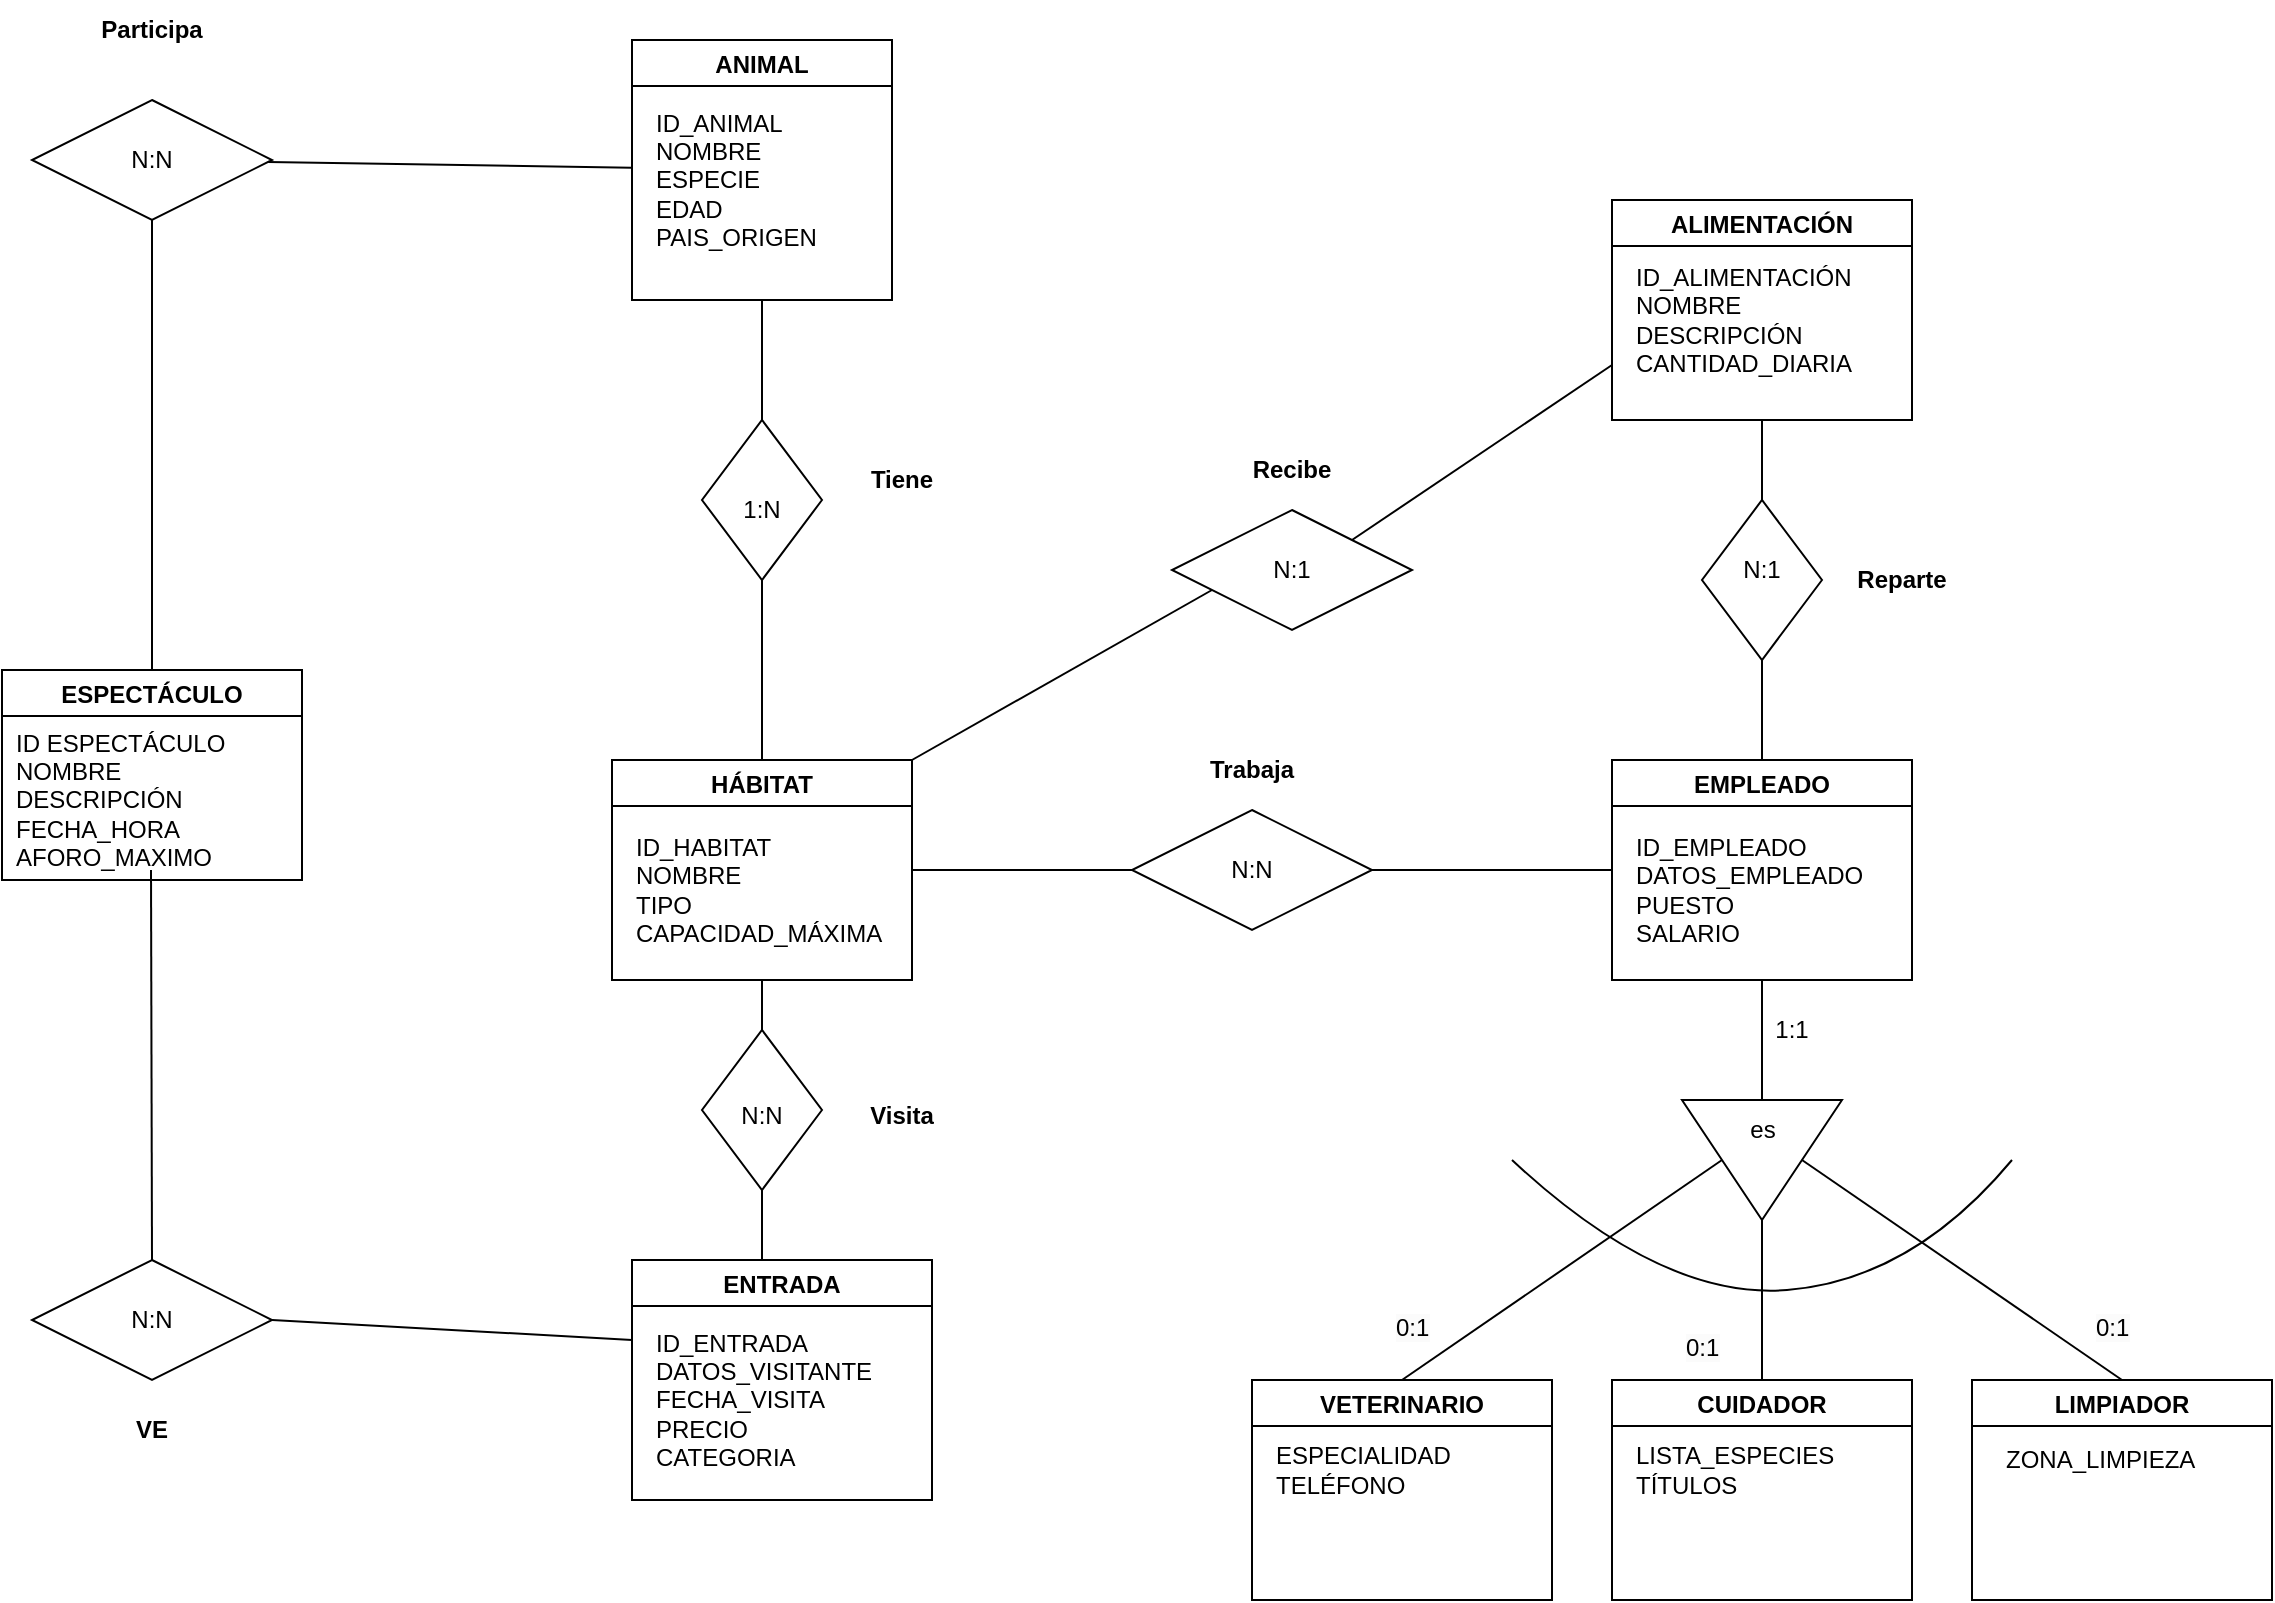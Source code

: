 <mxfile version="15.4.0" type="device"><diagram id="C5RBs43oDa-KdzZeNtuy" name="Page-1"><mxGraphModel dx="1679" dy="494" grid="1" gridSize="10" guides="1" tooltips="1" connect="1" arrows="1" fold="1" page="1" pageScale="1" pageWidth="827" pageHeight="1169" math="0" shadow="0"><root><mxCell id="WIyWlLk6GJQsqaUBKTNV-0"/><mxCell id="WIyWlLk6GJQsqaUBKTNV-1" parent="WIyWlLk6GJQsqaUBKTNV-0"/><mxCell id="YxoIRfYuSTvwmyHmI72a-3" value="ANIMAL" style="swimlane;" parent="WIyWlLk6GJQsqaUBKTNV-1" vertex="1"><mxGeometry x="170" y="120" width="130" height="130" as="geometry"><mxRectangle x="60" y="50" width="70" height="23" as="alternateBounds"/></mxGeometry></mxCell><mxCell id="YxoIRfYuSTvwmyHmI72a-7" value="ID_ANIMAL&lt;br&gt;NOMBRE&lt;br&gt;ESPECIE&lt;br&gt;EDAD&lt;br&gt;PAIS_ORIGEN" style="text;html=1;align=left;verticalAlign=middle;resizable=0;points=[];autosize=1;strokeColor=none;fillColor=none;" parent="YxoIRfYuSTvwmyHmI72a-3" vertex="1"><mxGeometry x="10" y="30" width="100" height="80" as="geometry"/></mxCell><mxCell id="YxoIRfYuSTvwmyHmI72a-8" value="HÁBITAT" style="swimlane;" parent="WIyWlLk6GJQsqaUBKTNV-1" vertex="1"><mxGeometry x="160" y="480" width="150" height="110" as="geometry"><mxRectangle x="200" y="50" width="80" height="23" as="alternateBounds"/></mxGeometry></mxCell><mxCell id="YxoIRfYuSTvwmyHmI72a-9" value="ID_HABITAT&lt;br&gt;NOMBRE&lt;br&gt;TIPO&lt;br&gt;CAPACIDAD_MÁXIMA" style="text;html=1;strokeColor=none;fillColor=none;align=left;verticalAlign=middle;whiteSpace=wrap;rounded=0;" parent="YxoIRfYuSTvwmyHmI72a-8" vertex="1"><mxGeometry x="10" y="25" width="130" height="80" as="geometry"/></mxCell><mxCell id="YxoIRfYuSTvwmyHmI72a-10" value="ALIMENTACIÓN" style="swimlane;" parent="WIyWlLk6GJQsqaUBKTNV-1" vertex="1"><mxGeometry x="660" y="200" width="150" height="110" as="geometry"><mxRectangle x="400" y="50" width="120" height="23" as="alternateBounds"/></mxGeometry></mxCell><mxCell id="YxoIRfYuSTvwmyHmI72a-11" value="ID_ALIMENTACIÓN&amp;nbsp;&lt;br&gt;NOMBRE&lt;br&gt;DESCRIPCIÓN&lt;br&gt;CANTIDAD_DIARIA" style="text;html=1;align=left;verticalAlign=middle;resizable=0;points=[];autosize=1;strokeColor=none;fillColor=none;" parent="YxoIRfYuSTvwmyHmI72a-10" vertex="1"><mxGeometry x="10" y="30" width="130" height="60" as="geometry"/></mxCell><mxCell id="YxoIRfYuSTvwmyHmI72a-12" value="EMPLEADO" style="swimlane;" parent="WIyWlLk6GJQsqaUBKTNV-1" vertex="1"><mxGeometry x="660" y="480" width="150" height="110" as="geometry"><mxRectangle x="640" y="50" width="100" height="23" as="alternateBounds"/></mxGeometry></mxCell><mxCell id="YxoIRfYuSTvwmyHmI72a-13" value="ID_EMPLEADO&lt;br&gt;DATOS_EMPLEADO&lt;br&gt;PUESTO&lt;br&gt;SALARIO" style="text;html=1;align=left;verticalAlign=middle;resizable=0;points=[];autosize=1;strokeColor=none;fillColor=none;" parent="YxoIRfYuSTvwmyHmI72a-12" vertex="1"><mxGeometry x="10" y="35" width="130" height="60" as="geometry"/></mxCell><mxCell id="YxoIRfYuSTvwmyHmI72a-14" value="ESPECTÁCULO" style="swimlane;" parent="WIyWlLk6GJQsqaUBKTNV-1" vertex="1"><mxGeometry x="-145" y="435" width="150" height="105" as="geometry"><mxRectangle x="170" y="250" width="120" height="23" as="alternateBounds"/></mxGeometry></mxCell><mxCell id="YxoIRfYuSTvwmyHmI72a-16" value="ID ESPECTÁCULO&lt;br&gt;NOMBRE&lt;br&gt;DESCRIPCIÓN&lt;br&gt;FECHA_HORA&lt;br&gt;AFORO_MAXIMO" style="text;html=1;align=left;verticalAlign=middle;resizable=0;points=[];autosize=1;strokeColor=none;fillColor=none;" parent="YxoIRfYuSTvwmyHmI72a-14" vertex="1"><mxGeometry x="5" y="25" width="120" height="80" as="geometry"/></mxCell><mxCell id="vBIdpSivlz-trKIh2wIM-1" value="" style="endArrow=none;html=1;rounded=0;entryX=0.5;entryY=0;entryDx=0;entryDy=0;" parent="WIyWlLk6GJQsqaUBKTNV-1" source="vBIdpSivlz-trKIh2wIM-16" edge="1"><mxGeometry relative="1" as="geometry"><mxPoint x="430" y="530" as="sourcePoint"/><mxPoint x="235" y="730" as="targetPoint"/></mxGeometry></mxCell><mxCell id="vBIdpSivlz-trKIh2wIM-2" value="" style="endArrow=none;html=1;rounded=0;" parent="WIyWlLk6GJQsqaUBKTNV-1" source="vBIdpSivlz-trKIh2wIM-23" target="YxoIRfYuSTvwmyHmI72a-10" edge="1"><mxGeometry relative="1" as="geometry"><mxPoint x="470" y="434" as="sourcePoint"/><mxPoint x="565" y="495" as="targetPoint"/></mxGeometry></mxCell><mxCell id="vBIdpSivlz-trKIh2wIM-3" value="" style="endArrow=none;html=1;rounded=0;" parent="WIyWlLk6GJQsqaUBKTNV-1" source="vBIdpSivlz-trKIh2wIM-29" target="YxoIRfYuSTvwmyHmI72a-14" edge="1"><mxGeometry relative="1" as="geometry"><mxPoint x="480" y="444" as="sourcePoint"/><mxPoint x="575" y="505" as="targetPoint"/></mxGeometry></mxCell><mxCell id="vBIdpSivlz-trKIh2wIM-4" value="" style="endArrow=none;html=1;rounded=0;entryX=0.5;entryY=0;entryDx=0;entryDy=0;" parent="WIyWlLk6GJQsqaUBKTNV-1" source="YxoIRfYuSTvwmyHmI72a-3" target="YxoIRfYuSTvwmyHmI72a-8" edge="1"><mxGeometry relative="1" as="geometry"><mxPoint x="490" y="454" as="sourcePoint"/><mxPoint x="585" y="515" as="targetPoint"/></mxGeometry></mxCell><mxCell id="vBIdpSivlz-trKIh2wIM-6" value="" style="endArrow=none;html=1;rounded=0;entryX=0;entryY=0.5;entryDx=0;entryDy=0;exitX=1;exitY=0.5;exitDx=0;exitDy=0;" parent="WIyWlLk6GJQsqaUBKTNV-1" source="vBIdpSivlz-trKIh2wIM-14" target="YxoIRfYuSTvwmyHmI72a-12" edge="1"><mxGeometry relative="1" as="geometry"><mxPoint x="510" y="544" as="sourcePoint"/><mxPoint x="605" y="605" as="targetPoint"/></mxGeometry></mxCell><mxCell id="vBIdpSivlz-trKIh2wIM-7" value="" style="endArrow=none;html=1;rounded=0;entryX=0;entryY=0.75;entryDx=0;entryDy=0;exitX=1;exitY=0;exitDx=0;exitDy=0;" parent="WIyWlLk6GJQsqaUBKTNV-1" source="vBIdpSivlz-trKIh2wIM-27" target="YxoIRfYuSTvwmyHmI72a-10" edge="1"><mxGeometry relative="1" as="geometry"><mxPoint x="520" y="484" as="sourcePoint"/><mxPoint x="615" y="545" as="targetPoint"/></mxGeometry></mxCell><mxCell id="vBIdpSivlz-trKIh2wIM-15" value="" style="endArrow=none;html=1;rounded=0;entryX=0;entryY=0.5;entryDx=0;entryDy=0;exitX=1;exitY=0.5;exitDx=0;exitDy=0;" parent="WIyWlLk6GJQsqaUBKTNV-1" source="YxoIRfYuSTvwmyHmI72a-8" target="vBIdpSivlz-trKIh2wIM-14" edge="1"><mxGeometry relative="1" as="geometry"><mxPoint x="310" y="465" as="sourcePoint"/><mxPoint x="660" y="465" as="targetPoint"/></mxGeometry></mxCell><mxCell id="vBIdpSivlz-trKIh2wIM-14" value="N:N" style="shape=rhombus;perimeter=rhombusPerimeter;whiteSpace=wrap;html=1;align=center;" parent="WIyWlLk6GJQsqaUBKTNV-1" vertex="1"><mxGeometry x="420" y="505" width="120" height="60" as="geometry"/></mxCell><mxCell id="vBIdpSivlz-trKIh2wIM-19" value="" style="endArrow=none;html=1;rounded=0;entryX=0;entryY=0.5;entryDx=0;entryDy=0;" parent="WIyWlLk6GJQsqaUBKTNV-1" source="YxoIRfYuSTvwmyHmI72a-8" target="vBIdpSivlz-trKIh2wIM-16" edge="1"><mxGeometry relative="1" as="geometry"><mxPoint x="235" y="590" as="sourcePoint"/><mxPoint x="235" y="730" as="targetPoint"/></mxGeometry></mxCell><mxCell id="vBIdpSivlz-trKIh2wIM-16" value="" style="shape=rhombus;perimeter=rhombusPerimeter;whiteSpace=wrap;html=1;align=center;rotation=90;" parent="WIyWlLk6GJQsqaUBKTNV-1" vertex="1"><mxGeometry x="195" y="625" width="80" height="60" as="geometry"/></mxCell><mxCell id="vBIdpSivlz-trKIh2wIM-20" value="&#10;&lt;span style=&quot;color: rgb(0, 0, 0); font-family: Helvetica; font-size: 12px; font-style: normal; font-variant-ligatures: normal; font-variant-caps: normal; font-weight: 400; letter-spacing: normal; orphans: 2; text-align: center; text-indent: 0px; text-transform: none; widows: 2; word-spacing: 0px; -webkit-text-stroke-width: 0px; background-color: rgb(255, 255, 255); text-decoration-thickness: initial; text-decoration-style: initial; text-decoration-color: initial; float: none; display: inline !important;&quot;&gt;N:N&lt;/span&gt;&#10;&#10;" style="text;html=1;strokeColor=none;fillColor=none;align=center;verticalAlign=middle;whiteSpace=wrap;rounded=0;" parent="WIyWlLk6GJQsqaUBKTNV-1" vertex="1"><mxGeometry x="205" y="650" width="60" height="30" as="geometry"/></mxCell><mxCell id="vBIdpSivlz-trKIh2wIM-21" value="" style="shape=rhombus;perimeter=rhombusPerimeter;whiteSpace=wrap;html=1;align=center;rotation=90;" parent="WIyWlLk6GJQsqaUBKTNV-1" vertex="1"><mxGeometry x="195" y="320" width="80" height="60" as="geometry"/></mxCell><mxCell id="vBIdpSivlz-trKIh2wIM-22" value="1:N" style="text;html=1;strokeColor=none;fillColor=none;align=center;verticalAlign=middle;whiteSpace=wrap;rounded=0;" parent="WIyWlLk6GJQsqaUBKTNV-1" vertex="1"><mxGeometry x="205" y="340" width="60" height="30" as="geometry"/></mxCell><mxCell id="vBIdpSivlz-trKIh2wIM-25" value="" style="endArrow=none;html=1;rounded=0;" parent="WIyWlLk6GJQsqaUBKTNV-1" source="YxoIRfYuSTvwmyHmI72a-12" target="vBIdpSivlz-trKIh2wIM-23" edge="1"><mxGeometry relative="1" as="geometry"><mxPoint x="735" y="480" as="sourcePoint"/><mxPoint x="735" y="310" as="targetPoint"/></mxGeometry></mxCell><mxCell id="vBIdpSivlz-trKIh2wIM-23" value="" style="shape=rhombus;perimeter=rhombusPerimeter;whiteSpace=wrap;html=1;align=center;rotation=90;" parent="WIyWlLk6GJQsqaUBKTNV-1" vertex="1"><mxGeometry x="695" y="360" width="80" height="60" as="geometry"/></mxCell><mxCell id="vBIdpSivlz-trKIh2wIM-26" value="N:1" style="text;html=1;strokeColor=none;fillColor=none;align=center;verticalAlign=middle;whiteSpace=wrap;rounded=0;" parent="WIyWlLk6GJQsqaUBKTNV-1" vertex="1"><mxGeometry x="705" y="370" width="60" height="30" as="geometry"/></mxCell><mxCell id="vBIdpSivlz-trKIh2wIM-28" value="" style="endArrow=none;html=1;rounded=0;entryX=0;entryY=0.75;entryDx=0;entryDy=0;exitX=1;exitY=0;exitDx=0;exitDy=0;" parent="WIyWlLk6GJQsqaUBKTNV-1" source="YxoIRfYuSTvwmyHmI72a-8" target="vBIdpSivlz-trKIh2wIM-27" edge="1"><mxGeometry relative="1" as="geometry"><mxPoint x="310" y="480" as="sourcePoint"/><mxPoint x="660" y="283" as="targetPoint"/></mxGeometry></mxCell><mxCell id="vBIdpSivlz-trKIh2wIM-27" value="N:1" style="shape=rhombus;perimeter=rhombusPerimeter;whiteSpace=wrap;html=1;align=center;" parent="WIyWlLk6GJQsqaUBKTNV-1" vertex="1"><mxGeometry x="440" y="355" width="120" height="60" as="geometry"/></mxCell><mxCell id="vBIdpSivlz-trKIh2wIM-30" value="" style="endArrow=none;html=1;rounded=0;" parent="WIyWlLk6GJQsqaUBKTNV-1" source="YxoIRfYuSTvwmyHmI72a-3" target="vBIdpSivlz-trKIh2wIM-29" edge="1"><mxGeometry relative="1" as="geometry"><mxPoint x="300" y="173" as="sourcePoint"/><mxPoint x="660" y="104" as="targetPoint"/></mxGeometry></mxCell><mxCell id="vBIdpSivlz-trKIh2wIM-29" value="N:N" style="shape=rhombus;perimeter=rhombusPerimeter;whiteSpace=wrap;html=1;align=center;" parent="WIyWlLk6GJQsqaUBKTNV-1" vertex="1"><mxGeometry x="-130" y="150" width="120" height="60" as="geometry"/></mxCell><mxCell id="vBIdpSivlz-trKIh2wIM-31" value="VETERINARIO" style="swimlane;" parent="WIyWlLk6GJQsqaUBKTNV-1" vertex="1"><mxGeometry x="480" y="790" width="150" height="110" as="geometry"><mxRectangle x="640" y="50" width="100" height="23" as="alternateBounds"/></mxGeometry></mxCell><mxCell id="vBIdpSivlz-trKIh2wIM-32" value="ESPECIALIDAD&lt;br&gt;TELÉFONO" style="text;html=1;align=left;verticalAlign=middle;resizable=0;points=[];autosize=1;strokeColor=none;fillColor=none;" parent="vBIdpSivlz-trKIh2wIM-31" vertex="1"><mxGeometry x="10" y="25" width="110" height="40" as="geometry"/></mxCell><mxCell id="vBIdpSivlz-trKIh2wIM-33" value="CUIDADOR" style="swimlane;" parent="WIyWlLk6GJQsqaUBKTNV-1" vertex="1"><mxGeometry x="660" y="790" width="150" height="110" as="geometry"><mxRectangle x="640" y="50" width="100" height="23" as="alternateBounds"/></mxGeometry></mxCell><mxCell id="vBIdpSivlz-trKIh2wIM-43" value="LISTA_ESPECIES&lt;br&gt;TÍTULOS&lt;br&gt;" style="text;html=1;align=left;verticalAlign=middle;resizable=0;points=[];autosize=1;strokeColor=none;fillColor=none;" parent="vBIdpSivlz-trKIh2wIM-33" vertex="1"><mxGeometry x="10" y="25" width="120" height="40" as="geometry"/></mxCell><mxCell id="vBIdpSivlz-trKIh2wIM-35" value="LIMPIADOR" style="swimlane;" parent="WIyWlLk6GJQsqaUBKTNV-1" vertex="1"><mxGeometry x="840" y="790" width="150" height="110" as="geometry"><mxRectangle x="640" y="50" width="100" height="23" as="alternateBounds"/></mxGeometry></mxCell><mxCell id="vBIdpSivlz-trKIh2wIM-36" value="ZONA_LIMPIEZA" style="text;html=1;align=left;verticalAlign=middle;resizable=0;points=[];autosize=1;strokeColor=none;fillColor=none;" parent="vBIdpSivlz-trKIh2wIM-35" vertex="1"><mxGeometry x="15" y="25" width="120" height="30" as="geometry"/></mxCell><mxCell id="vBIdpSivlz-trKIh2wIM-37" value="" style="triangle;whiteSpace=wrap;html=1;rotation=90;" parent="WIyWlLk6GJQsqaUBKTNV-1" vertex="1"><mxGeometry x="705" y="640" width="60" height="80" as="geometry"/></mxCell><mxCell id="vBIdpSivlz-trKIh2wIM-38" value="es" style="text;html=1;strokeColor=none;fillColor=none;align=center;verticalAlign=middle;whiteSpace=wrap;rounded=0;" parent="WIyWlLk6GJQsqaUBKTNV-1" vertex="1"><mxGeometry x="717.5" y="657.5" width="35" height="15" as="geometry"/></mxCell><mxCell id="vBIdpSivlz-trKIh2wIM-39" value="" style="endArrow=none;html=1;rounded=0;entryX=0.5;entryY=1;entryDx=0;entryDy=0;exitX=0;exitY=0.5;exitDx=0;exitDy=0;" parent="WIyWlLk6GJQsqaUBKTNV-1" source="vBIdpSivlz-trKIh2wIM-37" target="YxoIRfYuSTvwmyHmI72a-12" edge="1"><mxGeometry relative="1" as="geometry"><mxPoint x="550" y="545" as="sourcePoint"/><mxPoint x="670" y="545" as="targetPoint"/></mxGeometry></mxCell><mxCell id="vBIdpSivlz-trKIh2wIM-40" value="" style="endArrow=none;html=1;rounded=0;entryX=0.5;entryY=1;entryDx=0;entryDy=0;exitX=0.5;exitY=0;exitDx=0;exitDy=0;" parent="WIyWlLk6GJQsqaUBKTNV-1" source="vBIdpSivlz-trKIh2wIM-31" target="vBIdpSivlz-trKIh2wIM-37" edge="1"><mxGeometry relative="1" as="geometry"><mxPoint x="560" y="555" as="sourcePoint"/><mxPoint x="680" y="555" as="targetPoint"/></mxGeometry></mxCell><mxCell id="vBIdpSivlz-trKIh2wIM-41" value="" style="endArrow=none;html=1;rounded=0;entryX=1;entryY=0.5;entryDx=0;entryDy=0;exitX=0.5;exitY=0;exitDx=0;exitDy=0;" parent="WIyWlLk6GJQsqaUBKTNV-1" source="vBIdpSivlz-trKIh2wIM-33" target="vBIdpSivlz-trKIh2wIM-37" edge="1"><mxGeometry relative="1" as="geometry"><mxPoint x="570" y="565" as="sourcePoint"/><mxPoint x="690" y="565" as="targetPoint"/></mxGeometry></mxCell><mxCell id="vBIdpSivlz-trKIh2wIM-42" value="" style="endArrow=none;html=1;rounded=0;entryX=0.5;entryY=0;entryDx=0;entryDy=0;exitX=0.5;exitY=0;exitDx=0;exitDy=0;" parent="WIyWlLk6GJQsqaUBKTNV-1" source="vBIdpSivlz-trKIh2wIM-35" target="vBIdpSivlz-trKIh2wIM-37" edge="1"><mxGeometry relative="1" as="geometry"><mxPoint x="580" y="575" as="sourcePoint"/><mxPoint x="700" y="575" as="targetPoint"/></mxGeometry></mxCell><mxCell id="vBIdpSivlz-trKIh2wIM-44" value="1:1" style="text;html=1;strokeColor=none;fillColor=none;align=center;verticalAlign=middle;whiteSpace=wrap;rounded=0;" parent="WIyWlLk6GJQsqaUBKTNV-1" vertex="1"><mxGeometry x="720" y="600" width="60" height="30" as="geometry"/></mxCell><mxCell id="vBIdpSivlz-trKIh2wIM-45" value="&lt;span style=&quot;color: rgb(0, 0, 0); font-family: Helvetica; font-size: 12px; font-style: normal; font-variant-ligatures: normal; font-variant-caps: normal; font-weight: 400; letter-spacing: normal; orphans: 2; text-align: center; text-indent: 0px; text-transform: none; widows: 2; word-spacing: 0px; -webkit-text-stroke-width: 0px; background-color: rgb(251, 251, 251); text-decoration-thickness: initial; text-decoration-style: initial; text-decoration-color: initial; float: none; display: inline !important;&quot;&gt;0:1&lt;/span&gt;" style="text;whiteSpace=wrap;html=1;" parent="WIyWlLk6GJQsqaUBKTNV-1" vertex="1"><mxGeometry x="550" y="750" width="50" height="40" as="geometry"/></mxCell><mxCell id="vBIdpSivlz-trKIh2wIM-46" value="&lt;span style=&quot;color: rgb(0, 0, 0); font-family: Helvetica; font-size: 12px; font-style: normal; font-variant-ligatures: normal; font-variant-caps: normal; font-weight: 400; letter-spacing: normal; orphans: 2; text-align: center; text-indent: 0px; text-transform: none; widows: 2; word-spacing: 0px; -webkit-text-stroke-width: 0px; background-color: rgb(251, 251, 251); text-decoration-thickness: initial; text-decoration-style: initial; text-decoration-color: initial; float: none; display: inline !important;&quot;&gt;0:1&lt;/span&gt;" style="text;whiteSpace=wrap;html=1;" parent="WIyWlLk6GJQsqaUBKTNV-1" vertex="1"><mxGeometry x="695" y="760" width="50" height="40" as="geometry"/></mxCell><mxCell id="vBIdpSivlz-trKIh2wIM-47" value="&lt;span style=&quot;color: rgb(0, 0, 0); font-family: Helvetica; font-size: 12px; font-style: normal; font-variant-ligatures: normal; font-variant-caps: normal; font-weight: 400; letter-spacing: normal; orphans: 2; text-align: center; text-indent: 0px; text-transform: none; widows: 2; word-spacing: 0px; -webkit-text-stroke-width: 0px; background-color: rgb(251, 251, 251); text-decoration-thickness: initial; text-decoration-style: initial; text-decoration-color: initial; float: none; display: inline !important;&quot;&gt;0:1&lt;/span&gt;" style="text;whiteSpace=wrap;html=1;" parent="WIyWlLk6GJQsqaUBKTNV-1" vertex="1"><mxGeometry x="900" y="750" width="40" height="40" as="geometry"/></mxCell><mxCell id="vBIdpSivlz-trKIh2wIM-49" value="" style="curved=1;endArrow=none;html=1;rounded=0;endFill=0;" parent="WIyWlLk6GJQsqaUBKTNV-1" edge="1"><mxGeometry width="50" height="50" relative="1" as="geometry"><mxPoint x="610" y="680" as="sourcePoint"/><mxPoint x="860" y="680" as="targetPoint"/><Array as="points"><mxPoint x="685" y="750"/><mxPoint x="810" y="740"/></Array></mxGeometry></mxCell><mxCell id="ILB2iNEaMgEuNSSPJGyI-0" value="&lt;b&gt;Participa&lt;/b&gt;" style="text;html=1;strokeColor=none;fillColor=none;align=center;verticalAlign=middle;whiteSpace=wrap;rounded=0;" parent="WIyWlLk6GJQsqaUBKTNV-1" vertex="1"><mxGeometry x="-100" y="100" width="60" height="30" as="geometry"/></mxCell><mxCell id="ILB2iNEaMgEuNSSPJGyI-1" value="&lt;b&gt;Tiene&lt;/b&gt;" style="text;html=1;strokeColor=none;fillColor=none;align=center;verticalAlign=middle;whiteSpace=wrap;rounded=0;" parent="WIyWlLk6GJQsqaUBKTNV-1" vertex="1"><mxGeometry x="275" y="325" width="60" height="30" as="geometry"/></mxCell><mxCell id="ILB2iNEaMgEuNSSPJGyI-2" value="&lt;b&gt;Recibe&lt;/b&gt;" style="text;html=1;strokeColor=none;fillColor=none;align=center;verticalAlign=middle;whiteSpace=wrap;rounded=0;" parent="WIyWlLk6GJQsqaUBKTNV-1" vertex="1"><mxGeometry x="470" y="320" width="60" height="30" as="geometry"/></mxCell><mxCell id="ILB2iNEaMgEuNSSPJGyI-3" value="&lt;b&gt;Visita&lt;/b&gt;" style="text;html=1;strokeColor=none;fillColor=none;align=center;verticalAlign=middle;whiteSpace=wrap;rounded=0;" parent="WIyWlLk6GJQsqaUBKTNV-1" vertex="1"><mxGeometry x="275" y="642.5" width="60" height="30" as="geometry"/></mxCell><mxCell id="ILB2iNEaMgEuNSSPJGyI-4" value="&lt;b&gt;Trabaja&lt;/b&gt;" style="text;html=1;strokeColor=none;fillColor=none;align=center;verticalAlign=middle;whiteSpace=wrap;rounded=0;" parent="WIyWlLk6GJQsqaUBKTNV-1" vertex="1"><mxGeometry x="450" y="470" width="60" height="30" as="geometry"/></mxCell><mxCell id="ILB2iNEaMgEuNSSPJGyI-5" value="&lt;b&gt;Reparte&lt;/b&gt;" style="text;html=1;strokeColor=none;fillColor=none;align=center;verticalAlign=middle;whiteSpace=wrap;rounded=0;" parent="WIyWlLk6GJQsqaUBKTNV-1" vertex="1"><mxGeometry x="775" y="375" width="60" height="30" as="geometry"/></mxCell><mxCell id="G3pvtwmEnQgLGJVVy0WZ-0" value="ENTRADA" style="swimlane;" parent="WIyWlLk6GJQsqaUBKTNV-1" vertex="1"><mxGeometry x="170" y="730" width="150" height="120" as="geometry"/></mxCell><mxCell id="G3pvtwmEnQgLGJVVy0WZ-1" value="ID_ENTRADA&lt;br&gt;DATOS_VISITANTE&lt;br&gt;FECHA_VISITA&lt;br&gt;PRECIO&lt;br&gt;CATEGORIA" style="text;html=1;align=left;verticalAlign=middle;resizable=0;points=[];autosize=1;strokeColor=none;fillColor=none;" parent="G3pvtwmEnQgLGJVVy0WZ-0" vertex="1"><mxGeometry x="10" y="30" width="120" height="80" as="geometry"/></mxCell><mxCell id="G3pvtwmEnQgLGJVVy0WZ-2" value="N:N" style="shape=rhombus;perimeter=rhombusPerimeter;whiteSpace=wrap;html=1;align=center;" parent="WIyWlLk6GJQsqaUBKTNV-1" vertex="1"><mxGeometry x="-130" y="730" width="120" height="60" as="geometry"/></mxCell><mxCell id="G3pvtwmEnQgLGJVVy0WZ-3" value="" style="endArrow=none;html=1;rounded=0;" parent="WIyWlLk6GJQsqaUBKTNV-1" edge="1"><mxGeometry relative="1" as="geometry"><mxPoint x="-10" y="760" as="sourcePoint"/><mxPoint x="170" y="770" as="targetPoint"/></mxGeometry></mxCell><mxCell id="G3pvtwmEnQgLGJVVy0WZ-4" value="" style="endArrow=none;html=1;rounded=0;entryX=0.5;entryY=0;entryDx=0;entryDy=0;" parent="WIyWlLk6GJQsqaUBKTNV-1" target="G3pvtwmEnQgLGJVVy0WZ-2" edge="1"><mxGeometry relative="1" as="geometry"><mxPoint x="-70.5" y="535" as="sourcePoint"/><mxPoint x="-70.5" y="760" as="targetPoint"/></mxGeometry></mxCell><mxCell id="G3pvtwmEnQgLGJVVy0WZ-5" value="&lt;b&gt;VE&lt;/b&gt;" style="text;html=1;strokeColor=none;fillColor=none;align=center;verticalAlign=middle;whiteSpace=wrap;rounded=0;" parent="WIyWlLk6GJQsqaUBKTNV-1" vertex="1"><mxGeometry x="-100" y="800" width="60" height="30" as="geometry"/></mxCell></root></mxGraphModel></diagram></mxfile>